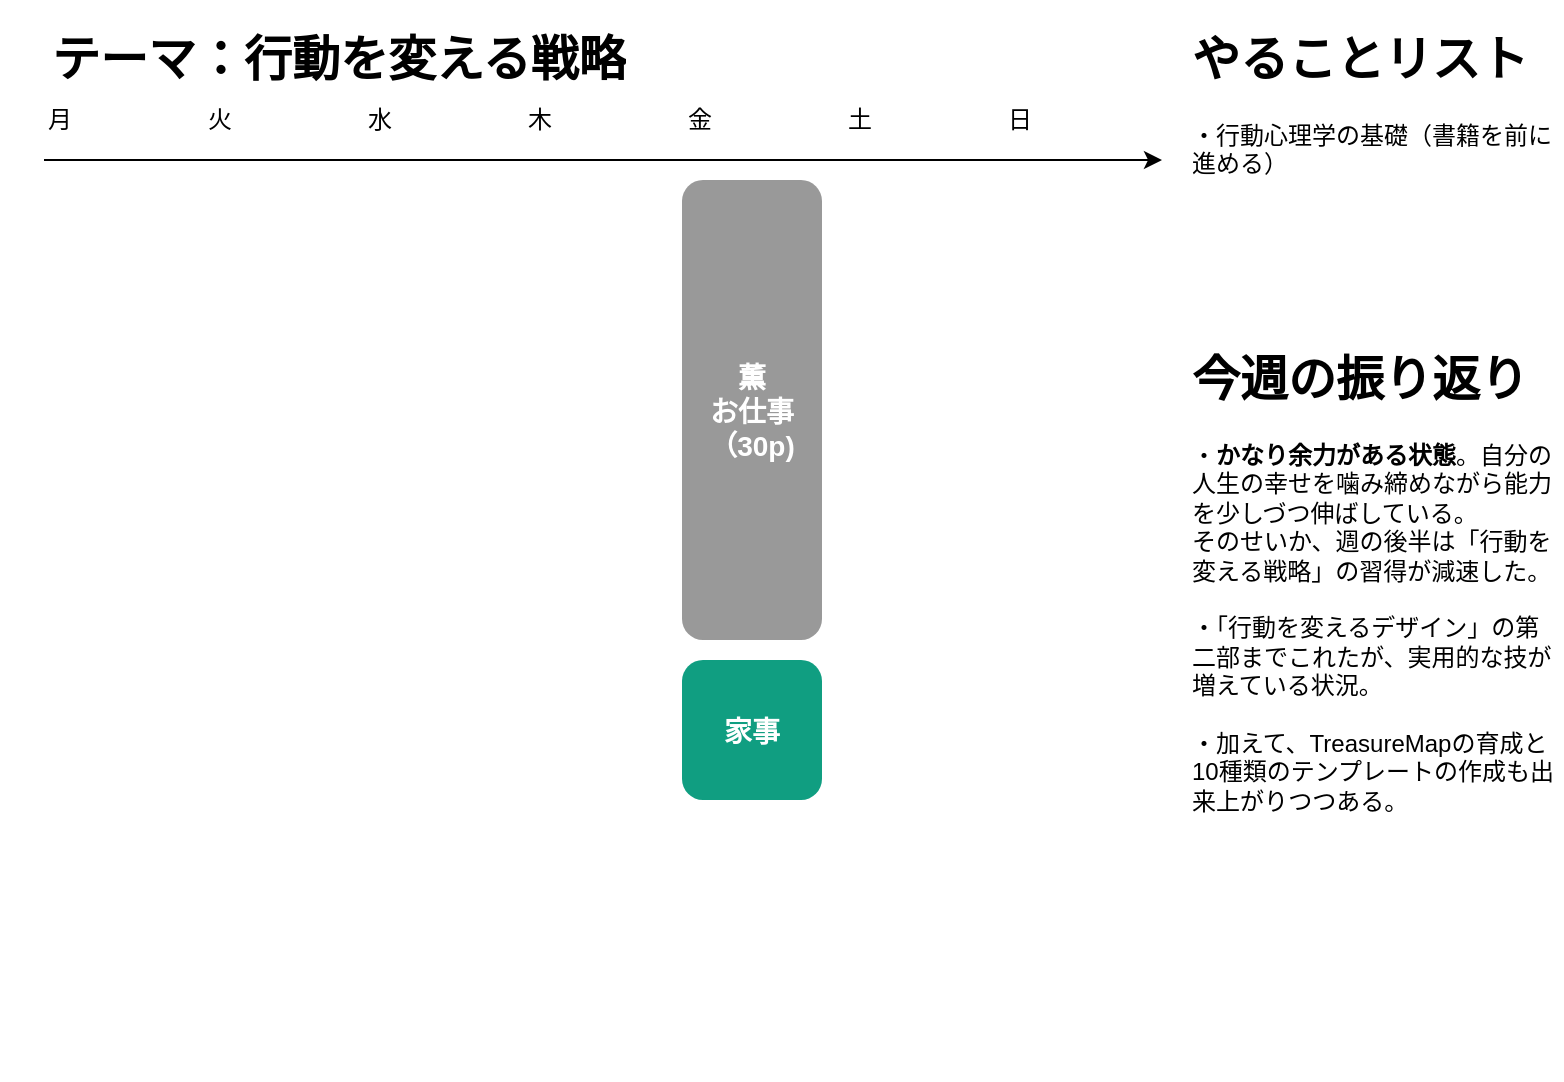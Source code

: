 <mxfile version="22.1.11" type="github">
  <diagram name="20231222" id="fWnAwtYzaFjnDb0Ai4UA">
    <mxGraphModel dx="1434" dy="818" grid="1" gridSize="10" guides="1" tooltips="1" connect="1" arrows="1" fold="1" page="1" pageScale="1" pageWidth="827" pageHeight="1169" math="0" shadow="0">
      <root>
        <mxCell id="0" />
        <mxCell id="1" parent="0" />
        <mxCell id="0SGao8oZKVO_nWCi-jgn-1" value="火" style="text;html=1;strokeColor=none;fillColor=none;align=center;verticalAlign=middle;whiteSpace=wrap;rounded=0;shadow=0;" vertex="1" parent="1">
          <mxGeometry x="99" y="75" width="60" height="30" as="geometry" />
        </mxCell>
        <mxCell id="0SGao8oZKVO_nWCi-jgn-2" value="水" style="text;html=1;strokeColor=none;fillColor=none;align=center;verticalAlign=middle;whiteSpace=wrap;rounded=0;shadow=0;" vertex="1" parent="1">
          <mxGeometry x="179" y="75" width="60" height="30" as="geometry" />
        </mxCell>
        <mxCell id="0SGao8oZKVO_nWCi-jgn-3" value="木" style="text;html=1;strokeColor=none;fillColor=none;align=center;verticalAlign=middle;whiteSpace=wrap;rounded=0;shadow=0;" vertex="1" parent="1">
          <mxGeometry x="259" y="75" width="60" height="30" as="geometry" />
        </mxCell>
        <mxCell id="0SGao8oZKVO_nWCi-jgn-4" value="金" style="text;html=1;strokeColor=none;fillColor=none;align=center;verticalAlign=middle;whiteSpace=wrap;rounded=0;shadow=0;" vertex="1" parent="1">
          <mxGeometry x="339" y="75" width="60" height="30" as="geometry" />
        </mxCell>
        <mxCell id="0SGao8oZKVO_nWCi-jgn-5" value="土" style="text;html=1;strokeColor=none;fillColor=none;align=center;verticalAlign=middle;whiteSpace=wrap;rounded=0;shadow=0;" vertex="1" parent="1">
          <mxGeometry x="419" y="75" width="60" height="30" as="geometry" />
        </mxCell>
        <mxCell id="0SGao8oZKVO_nWCi-jgn-6" value="日" style="text;html=1;strokeColor=none;fillColor=none;align=center;verticalAlign=middle;whiteSpace=wrap;rounded=0;shadow=0;" vertex="1" parent="1">
          <mxGeometry x="499" y="75" width="60" height="30" as="geometry" />
        </mxCell>
        <mxCell id="0SGao8oZKVO_nWCi-jgn-7" value="月" style="text;html=1;strokeColor=none;fillColor=none;align=center;verticalAlign=middle;whiteSpace=wrap;rounded=0;shadow=0;" vertex="1" parent="1">
          <mxGeometry x="19" y="75" width="60" height="30" as="geometry" />
        </mxCell>
        <mxCell id="0SGao8oZKVO_nWCi-jgn-8" value="&lt;h1&gt;テーマ：行動を変える戦略&lt;/h1&gt;" style="text;html=1;strokeColor=none;fillColor=none;spacing=5;spacingTop=-20;whiteSpace=wrap;overflow=hidden;rounded=0;shadow=0;" vertex="1" parent="1">
          <mxGeometry x="40" y="40" width="480" height="40" as="geometry" />
        </mxCell>
        <mxCell id="0SGao8oZKVO_nWCi-jgn-9" value="" style="endArrow=classic;html=1;rounded=0;shadow=0;" edge="1" parent="1">
          <mxGeometry width="50" height="50" relative="1" as="geometry">
            <mxPoint x="41" y="110" as="sourcePoint" />
            <mxPoint x="600" y="110" as="targetPoint" />
          </mxGeometry>
        </mxCell>
        <mxCell id="0SGao8oZKVO_nWCi-jgn-10" value="&lt;h1&gt;今週の振り返り&lt;/h1&gt;・&lt;b&gt;かなり余力がある状態&lt;/b&gt;。自分の人生の幸せを噛み締めながら能力を少しづつ伸ばしている。&lt;br&gt;そのせいか、週の後半は「行動を変える戦略」の習得が減速した。&lt;br&gt;&lt;br&gt;・「行動を変えるデザイン」の第二部までこれたが、実用的な技が増えている状況。&lt;br&gt;&lt;br&gt;・加えて、TreasureMapの育成と10種類のテンプレートの作成も出来上がりつつある。&lt;br&gt;&lt;span style=&quot;background-color: initial;&quot;&gt;&lt;br&gt;&lt;/span&gt;" style="text;html=1;strokeColor=none;fillColor=none;spacing=5;spacingTop=-20;whiteSpace=wrap;overflow=hidden;rounded=0;shadow=0;" vertex="1" parent="1">
          <mxGeometry x="610" y="200" width="190" height="370" as="geometry" />
        </mxCell>
        <mxCell id="0SGao8oZKVO_nWCi-jgn-11" value="&lt;h1&gt;&lt;/h1&gt;&lt;h1 style=&quot;border-color: var(--border-color);&quot;&gt;やることリスト&lt;/h1&gt;・行動心理学の基礎（書籍を前に進める）&lt;br&gt;" style="text;html=1;strokeColor=none;fillColor=none;spacing=5;spacingTop=-20;whiteSpace=wrap;overflow=hidden;rounded=0;shadow=0;" vertex="1" parent="1">
          <mxGeometry x="610" y="40" width="190" height="160" as="geometry" />
        </mxCell>
        <mxCell id="0SGao8oZKVO_nWCi-jgn-21" value="薫&#xa;お仕事&#xa;（30p)" style="rounded=1;fillColor=#999999;strokeColor=none;shadow=0;gradientColor=none;fontStyle=1;fontColor=#FFFFFF;fontSize=14;" vertex="1" parent="1">
          <mxGeometry x="360" y="120" width="70" height="230" as="geometry" />
        </mxCell>
        <mxCell id="0SGao8oZKVO_nWCi-jgn-32" value="家事" style="rounded=1;fillColor=#109e81;strokeColor=none;shadow=0;gradientColor=none;fontStyle=1;fontColor=#FFFFFF;fontSize=14;" vertex="1" parent="1">
          <mxGeometry x="360" y="360" width="70" height="70" as="geometry" />
        </mxCell>
      </root>
    </mxGraphModel>
  </diagram>
</mxfile>

